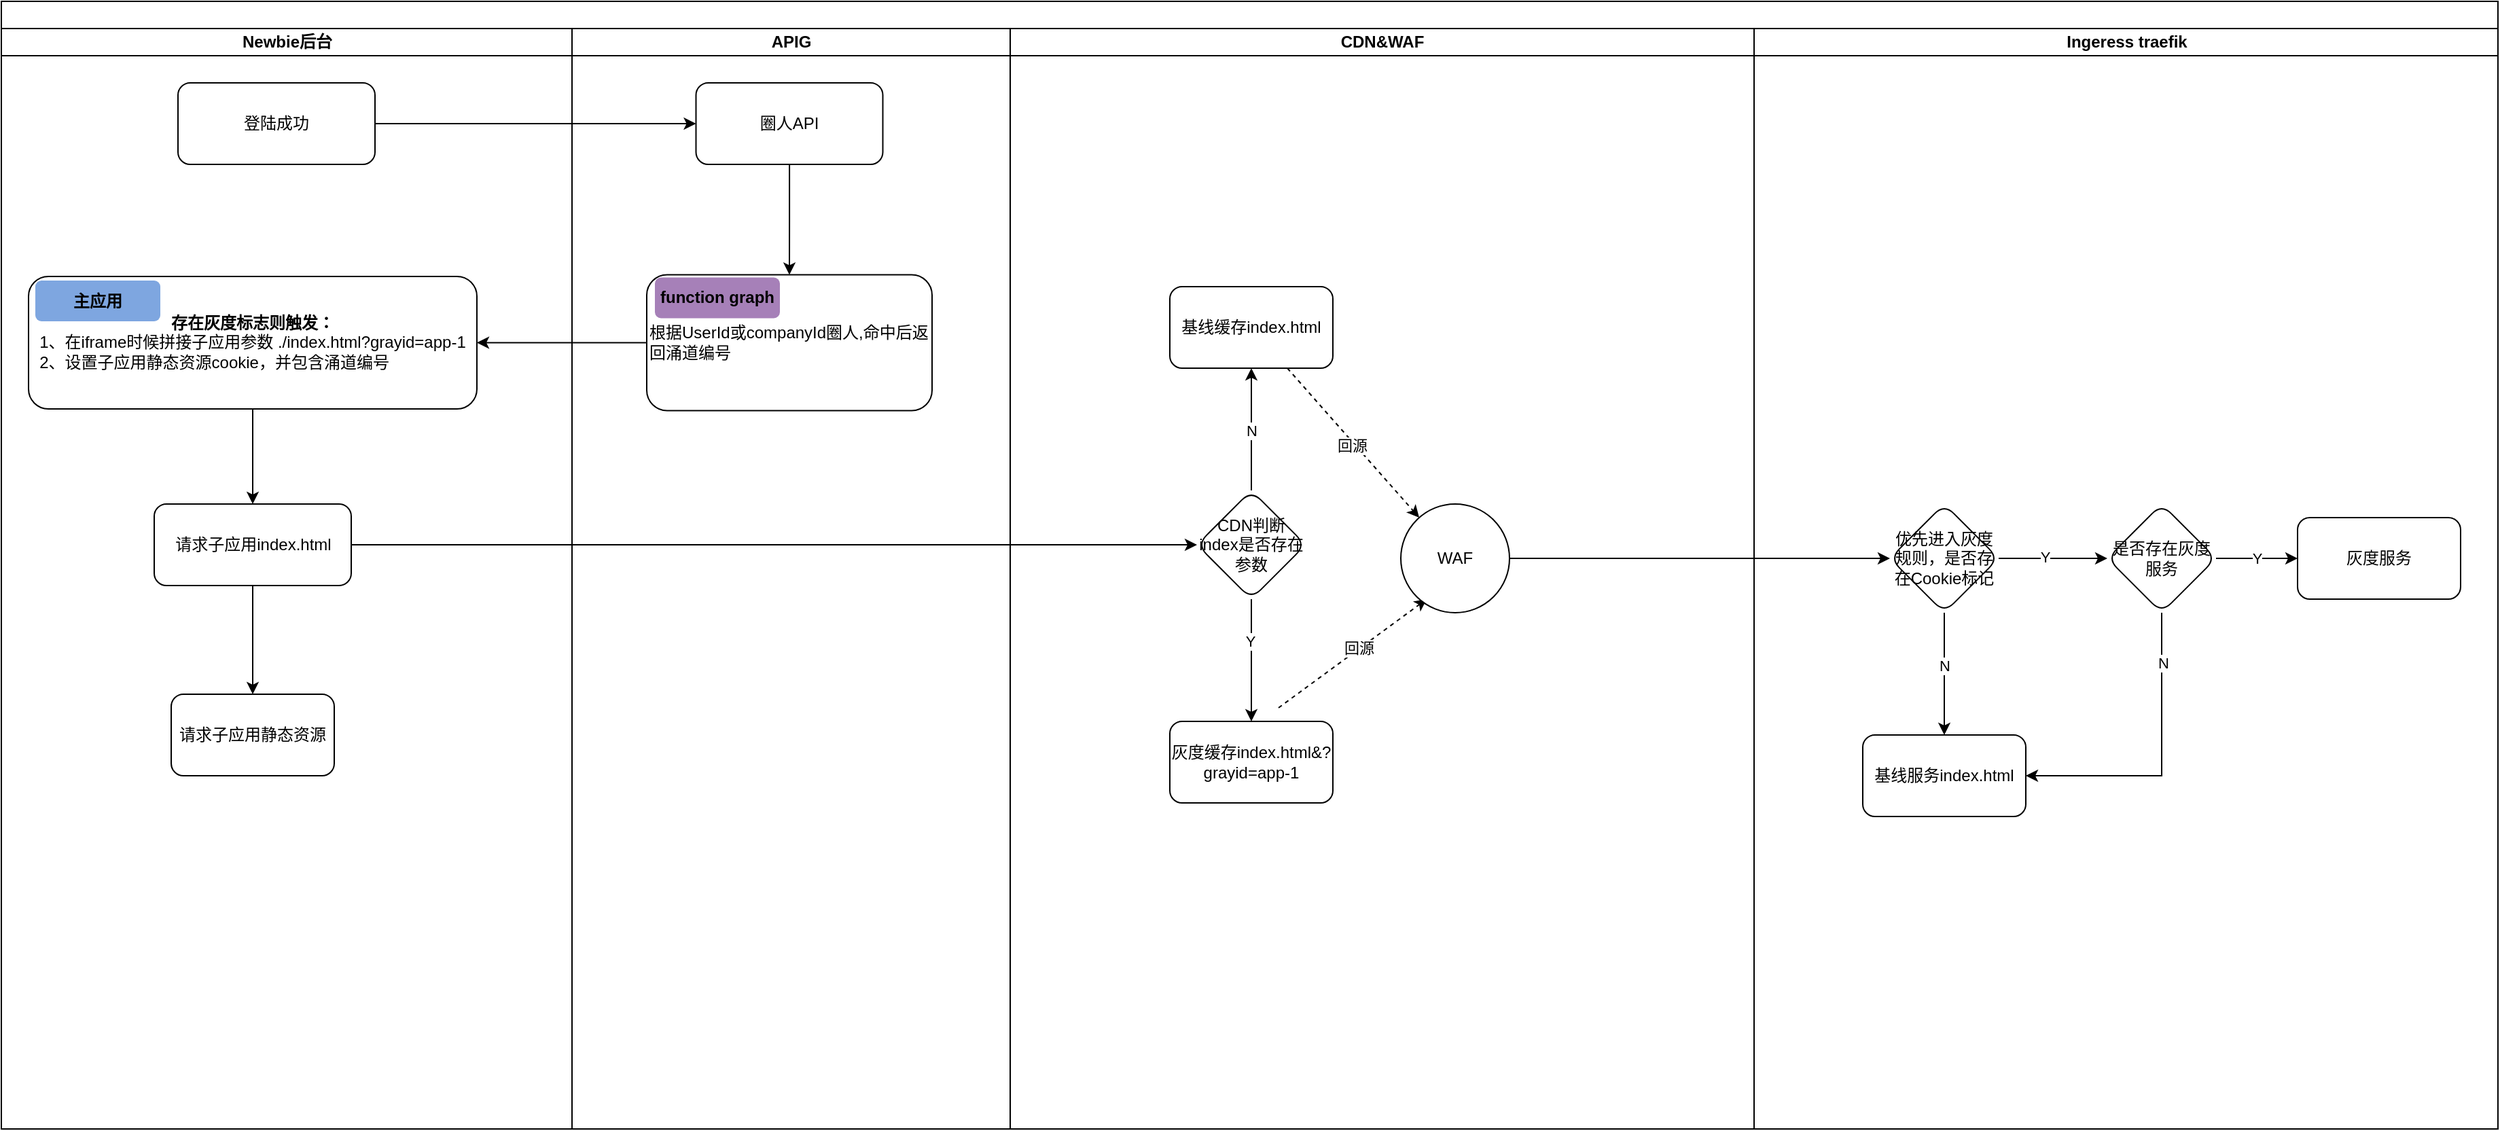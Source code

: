 <mxfile version="22.1.18" type="github">
  <diagram name="Page-1" id="Ulmcyo-dOca-As2Rgz6d">
    <mxGraphModel dx="954" dy="527" grid="1" gridSize="10" guides="1" tooltips="1" connect="1" arrows="1" fold="1" page="1" pageScale="1" pageWidth="850" pageHeight="1100" math="0" shadow="0">
      <root>
        <mxCell id="0" />
        <mxCell id="1" parent="0" />
        <mxCell id="g04L9J98OtsmlWhFjVlN-1" value="" style="swimlane;childLayout=stackLayout;resizeParent=1;resizeParentMax=0;startSize=20;html=1;" vertex="1" parent="1">
          <mxGeometry x="60" y="10" width="1837.5" height="830" as="geometry" />
        </mxCell>
        <mxCell id="g04L9J98OtsmlWhFjVlN-9" value="" style="edgeStyle=orthogonalEdgeStyle;rounded=0;orthogonalLoop=1;jettySize=auto;html=1;" edge="1" parent="g04L9J98OtsmlWhFjVlN-1" source="g04L9J98OtsmlWhFjVlN-5" target="g04L9J98OtsmlWhFjVlN-8">
          <mxGeometry relative="1" as="geometry" />
        </mxCell>
        <mxCell id="g04L9J98OtsmlWhFjVlN-17" value="" style="edgeStyle=orthogonalEdgeStyle;rounded=0;orthogonalLoop=1;jettySize=auto;html=1;" edge="1" parent="g04L9J98OtsmlWhFjVlN-1" source="g04L9J98OtsmlWhFjVlN-12" target="g04L9J98OtsmlWhFjVlN-16">
          <mxGeometry relative="1" as="geometry" />
        </mxCell>
        <mxCell id="g04L9J98OtsmlWhFjVlN-2" value="Newbie后台" style="swimlane;startSize=20;html=1;" vertex="1" parent="g04L9J98OtsmlWhFjVlN-1">
          <mxGeometry y="20" width="420" height="810" as="geometry" />
        </mxCell>
        <mxCell id="g04L9J98OtsmlWhFjVlN-5" value="登陆成功" style="rounded=1;whiteSpace=wrap;html=1;" vertex="1" parent="g04L9J98OtsmlWhFjVlN-2">
          <mxGeometry x="130" y="40" width="145" height="60" as="geometry" />
        </mxCell>
        <mxCell id="g04L9J98OtsmlWhFjVlN-74" style="edgeStyle=orthogonalEdgeStyle;rounded=0;orthogonalLoop=1;jettySize=auto;html=1;entryX=0.5;entryY=0;entryDx=0;entryDy=0;" edge="1" parent="g04L9J98OtsmlWhFjVlN-2" source="g04L9J98OtsmlWhFjVlN-16" target="g04L9J98OtsmlWhFjVlN-53">
          <mxGeometry relative="1" as="geometry">
            <mxPoint x="185" y="340" as="targetPoint" />
          </mxGeometry>
        </mxCell>
        <mxCell id="g04L9J98OtsmlWhFjVlN-16" value="&lt;font style=&quot;font-size: 12px;&quot;&gt;&lt;b&gt;存在灰度标志则触发：&lt;br&gt;&lt;div style=&quot;text-align: left;&quot;&gt;&lt;span style=&quot;background-color: initial; font-weight: normal;&quot;&gt;1、在iframe时候拼接子应用参数 ./index.html?grayid=app-1&lt;/span&gt;&lt;/div&gt;&lt;/b&gt;&lt;/font&gt;&lt;div style=&quot;text-align: left;&quot;&gt;&lt;span style=&quot;background-color: initial;&quot;&gt;2、设置子应用静态资源cookie，并包含&lt;/span&gt;&lt;span style=&quot;background-color: initial;&quot;&gt;涌道编号&lt;/span&gt;&lt;/div&gt;" style="whiteSpace=wrap;html=1;rounded=1;" vertex="1" parent="g04L9J98OtsmlWhFjVlN-2">
          <mxGeometry x="20" y="182.5" width="330" height="97.5" as="geometry" />
        </mxCell>
        <mxCell id="g04L9J98OtsmlWhFjVlN-130" value="" style="edgeStyle=orthogonalEdgeStyle;rounded=0;orthogonalLoop=1;jettySize=auto;html=1;" edge="1" parent="g04L9J98OtsmlWhFjVlN-2" source="g04L9J98OtsmlWhFjVlN-53" target="g04L9J98OtsmlWhFjVlN-129">
          <mxGeometry relative="1" as="geometry" />
        </mxCell>
        <mxCell id="g04L9J98OtsmlWhFjVlN-53" value="请求子应用index.html" style="rounded=1;whiteSpace=wrap;html=1;" vertex="1" parent="g04L9J98OtsmlWhFjVlN-2">
          <mxGeometry x="112.5" y="350" width="145" height="60" as="geometry" />
        </mxCell>
        <mxCell id="g04L9J98OtsmlWhFjVlN-54" value="&lt;b&gt;主应用&lt;/b&gt;" style="text;html=1;strokeColor=none;fillColor=#7EA6E0;align=center;verticalAlign=middle;whiteSpace=wrap;rounded=1;" vertex="1" parent="g04L9J98OtsmlWhFjVlN-2">
          <mxGeometry x="25" y="185.5" width="92" height="30" as="geometry" />
        </mxCell>
        <mxCell id="g04L9J98OtsmlWhFjVlN-129" value="请求子应用静态资源" style="whiteSpace=wrap;html=1;rounded=1;" vertex="1" parent="g04L9J98OtsmlWhFjVlN-2">
          <mxGeometry x="125" y="490" width="120" height="60" as="geometry" />
        </mxCell>
        <mxCell id="g04L9J98OtsmlWhFjVlN-3" value="APIG" style="swimlane;startSize=20;html=1;" vertex="1" parent="g04L9J98OtsmlWhFjVlN-1">
          <mxGeometry x="420" y="20" width="322.5" height="810" as="geometry" />
        </mxCell>
        <mxCell id="g04L9J98OtsmlWhFjVlN-13" value="" style="edgeStyle=orthogonalEdgeStyle;rounded=0;orthogonalLoop=1;jettySize=auto;html=1;" edge="1" parent="g04L9J98OtsmlWhFjVlN-3" source="g04L9J98OtsmlWhFjVlN-8" target="g04L9J98OtsmlWhFjVlN-12">
          <mxGeometry relative="1" as="geometry" />
        </mxCell>
        <mxCell id="g04L9J98OtsmlWhFjVlN-8" value="圈人API" style="rounded=1;whiteSpace=wrap;html=1;" vertex="1" parent="g04L9J98OtsmlWhFjVlN-3">
          <mxGeometry x="91.25" y="40" width="137.5" height="60" as="geometry" />
        </mxCell>
        <mxCell id="g04L9J98OtsmlWhFjVlN-12" value="根据UserId或companyId圈人,命中后返回涌道编号" style="rounded=1;whiteSpace=wrap;html=1;align=left;" vertex="1" parent="g04L9J98OtsmlWhFjVlN-3">
          <mxGeometry x="55" y="181.25" width="210" height="100" as="geometry" />
        </mxCell>
        <mxCell id="g04L9J98OtsmlWhFjVlN-15" value="&lt;b&gt;function graph&lt;/b&gt;" style="text;html=1;strokeColor=none;fillColor=#A680B8;align=center;verticalAlign=middle;whiteSpace=wrap;rounded=1;" vertex="1" parent="g04L9J98OtsmlWhFjVlN-3">
          <mxGeometry x="61" y="183.25" width="92" height="30" as="geometry" />
        </mxCell>
        <mxCell id="g04L9J98OtsmlWhFjVlN-72" value="" style="edgeStyle=orthogonalEdgeStyle;rounded=0;orthogonalLoop=1;jettySize=auto;html=1;" edge="1" parent="g04L9J98OtsmlWhFjVlN-1" source="g04L9J98OtsmlWhFjVlN-53" target="g04L9J98OtsmlWhFjVlN-71">
          <mxGeometry relative="1" as="geometry" />
        </mxCell>
        <mxCell id="g04L9J98OtsmlWhFjVlN-48" value="CDN&amp;amp;WAF" style="swimlane;startSize=20;html=1;" vertex="1" parent="g04L9J98OtsmlWhFjVlN-1">
          <mxGeometry x="742.5" y="20" width="547.5" height="810" as="geometry" />
        </mxCell>
        <mxCell id="g04L9J98OtsmlWhFjVlN-86" value="" style="edgeStyle=orthogonalEdgeStyle;rounded=0;orthogonalLoop=1;jettySize=auto;html=1;" edge="1" parent="g04L9J98OtsmlWhFjVlN-48" source="g04L9J98OtsmlWhFjVlN-71" target="g04L9J98OtsmlWhFjVlN-85">
          <mxGeometry relative="1" as="geometry" />
        </mxCell>
        <mxCell id="g04L9J98OtsmlWhFjVlN-87" value="Y" style="edgeLabel;html=1;align=center;verticalAlign=middle;resizable=0;points=[];" vertex="1" connectable="0" parent="g04L9J98OtsmlWhFjVlN-86">
          <mxGeometry x="-0.311" y="-1" relative="1" as="geometry">
            <mxPoint as="offset" />
          </mxGeometry>
        </mxCell>
        <mxCell id="g04L9J98OtsmlWhFjVlN-138" value="" style="edgeStyle=orthogonalEdgeStyle;rounded=0;orthogonalLoop=1;jettySize=auto;html=1;" edge="1" parent="g04L9J98OtsmlWhFjVlN-48" source="g04L9J98OtsmlWhFjVlN-71" target="g04L9J98OtsmlWhFjVlN-137">
          <mxGeometry relative="1" as="geometry" />
        </mxCell>
        <mxCell id="g04L9J98OtsmlWhFjVlN-139" value="N" style="edgeLabel;html=1;align=center;verticalAlign=middle;resizable=0;points=[];" vertex="1" connectable="0" parent="g04L9J98OtsmlWhFjVlN-138">
          <mxGeometry x="-0.022" relative="1" as="geometry">
            <mxPoint as="offset" />
          </mxGeometry>
        </mxCell>
        <mxCell id="g04L9J98OtsmlWhFjVlN-71" value="CDN判断index是否存在参数" style="rhombus;whiteSpace=wrap;html=1;rounded=1;" vertex="1" parent="g04L9J98OtsmlWhFjVlN-48">
          <mxGeometry x="137.5" y="340" width="80" height="80" as="geometry" />
        </mxCell>
        <mxCell id="g04L9J98OtsmlWhFjVlN-148" style="rounded=0;orthogonalLoop=1;jettySize=auto;html=1;entryX=0.5;entryY=1;entryDx=0;entryDy=0;dashed=1;" edge="1" parent="g04L9J98OtsmlWhFjVlN-48">
          <mxGeometry relative="1" as="geometry">
            <mxPoint x="197.499" y="500" as="sourcePoint" />
            <mxPoint x="306.59" y="420" as="targetPoint" />
          </mxGeometry>
        </mxCell>
        <mxCell id="g04L9J98OtsmlWhFjVlN-153" value="回源" style="edgeLabel;html=1;align=center;verticalAlign=middle;resizable=0;points=[];" vertex="1" connectable="0" parent="g04L9J98OtsmlWhFjVlN-148">
          <mxGeometry x="0.09" y="1" relative="1" as="geometry">
            <mxPoint as="offset" />
          </mxGeometry>
        </mxCell>
        <mxCell id="g04L9J98OtsmlWhFjVlN-85" value="灰度缓存index.html&amp;amp;?grayid=app-1" style="whiteSpace=wrap;html=1;rounded=1;" vertex="1" parent="g04L9J98OtsmlWhFjVlN-48">
          <mxGeometry x="117.5" y="510" width="120" height="60" as="geometry" />
        </mxCell>
        <mxCell id="g04L9J98OtsmlWhFjVlN-146" value="" style="rounded=0;orthogonalLoop=1;jettySize=auto;html=1;dashed=1;" edge="1" parent="g04L9J98OtsmlWhFjVlN-48" source="g04L9J98OtsmlWhFjVlN-137" target="g04L9J98OtsmlWhFjVlN-145">
          <mxGeometry relative="1" as="geometry" />
        </mxCell>
        <mxCell id="g04L9J98OtsmlWhFjVlN-147" value="回源" style="edgeLabel;html=1;align=center;verticalAlign=middle;resizable=0;points=[];" vertex="1" connectable="0" parent="g04L9J98OtsmlWhFjVlN-146">
          <mxGeometry y="-2" relative="1" as="geometry">
            <mxPoint as="offset" />
          </mxGeometry>
        </mxCell>
        <mxCell id="g04L9J98OtsmlWhFjVlN-137" value="基线缓存index.html" style="whiteSpace=wrap;html=1;rounded=1;" vertex="1" parent="g04L9J98OtsmlWhFjVlN-48">
          <mxGeometry x="117.5" y="190" width="120" height="60" as="geometry" />
        </mxCell>
        <mxCell id="g04L9J98OtsmlWhFjVlN-145" value="WAF" style="ellipse;whiteSpace=wrap;html=1;rounded=1;" vertex="1" parent="g04L9J98OtsmlWhFjVlN-48">
          <mxGeometry x="287.5" y="350" width="80" height="80" as="geometry" />
        </mxCell>
        <mxCell id="g04L9J98OtsmlWhFjVlN-261" style="edgeStyle=orthogonalEdgeStyle;rounded=0;orthogonalLoop=1;jettySize=auto;html=1;entryX=0;entryY=0.5;entryDx=0;entryDy=0;" edge="1" parent="g04L9J98OtsmlWhFjVlN-1" source="g04L9J98OtsmlWhFjVlN-145" target="g04L9J98OtsmlWhFjVlN-255">
          <mxGeometry relative="1" as="geometry" />
        </mxCell>
        <mxCell id="g04L9J98OtsmlWhFjVlN-238" value="Ingeress traefik" style="swimlane;startSize=20;html=1;" vertex="1" parent="g04L9J98OtsmlWhFjVlN-1">
          <mxGeometry x="1290" y="20" width="547.5" height="810" as="geometry" />
        </mxCell>
        <mxCell id="g04L9J98OtsmlWhFjVlN-255" value="优先进入灰度规则，是否存在Cookie标记" style="rhombus;whiteSpace=wrap;html=1;rounded=1;" vertex="1" parent="g04L9J98OtsmlWhFjVlN-238">
          <mxGeometry x="100" y="350" width="80" height="80" as="geometry" />
        </mxCell>
        <mxCell id="g04L9J98OtsmlWhFjVlN-256" value="基线服务index.html" style="whiteSpace=wrap;html=1;rounded=1;" vertex="1" parent="g04L9J98OtsmlWhFjVlN-238">
          <mxGeometry x="80" y="520" width="120" height="60" as="geometry" />
        </mxCell>
        <mxCell id="g04L9J98OtsmlWhFjVlN-251" value="" style="edgeStyle=orthogonalEdgeStyle;rounded=0;orthogonalLoop=1;jettySize=auto;html=1;" edge="1" parent="g04L9J98OtsmlWhFjVlN-238" source="g04L9J98OtsmlWhFjVlN-255" target="g04L9J98OtsmlWhFjVlN-256">
          <mxGeometry relative="1" as="geometry" />
        </mxCell>
        <mxCell id="g04L9J98OtsmlWhFjVlN-252" value="N" style="edgeLabel;html=1;align=center;verticalAlign=middle;resizable=0;points=[];" vertex="1" connectable="0" parent="g04L9J98OtsmlWhFjVlN-251">
          <mxGeometry x="-0.133" relative="1" as="geometry">
            <mxPoint as="offset" />
          </mxGeometry>
        </mxCell>
        <mxCell id="g04L9J98OtsmlWhFjVlN-257" style="edgeStyle=orthogonalEdgeStyle;rounded=0;orthogonalLoop=1;jettySize=auto;html=1;entryX=1;entryY=0.5;entryDx=0;entryDy=0;" edge="1" parent="g04L9J98OtsmlWhFjVlN-238" source="g04L9J98OtsmlWhFjVlN-259" target="g04L9J98OtsmlWhFjVlN-256">
          <mxGeometry relative="1" as="geometry">
            <Array as="points">
              <mxPoint x="300" y="550" />
            </Array>
          </mxGeometry>
        </mxCell>
        <mxCell id="g04L9J98OtsmlWhFjVlN-262" value="N" style="edgeLabel;html=1;align=center;verticalAlign=middle;resizable=0;points=[];" vertex="1" connectable="0" parent="g04L9J98OtsmlWhFjVlN-257">
          <mxGeometry x="-0.664" y="1" relative="1" as="geometry">
            <mxPoint as="offset" />
          </mxGeometry>
        </mxCell>
        <mxCell id="g04L9J98OtsmlWhFjVlN-259" value="是否存在灰度服务" style="rhombus;whiteSpace=wrap;html=1;rounded=1;" vertex="1" parent="g04L9J98OtsmlWhFjVlN-238">
          <mxGeometry x="260" y="350" width="80" height="80" as="geometry" />
        </mxCell>
        <mxCell id="g04L9J98OtsmlWhFjVlN-253" value="" style="edgeStyle=orthogonalEdgeStyle;rounded=0;orthogonalLoop=1;jettySize=auto;html=1;" edge="1" parent="g04L9J98OtsmlWhFjVlN-238" source="g04L9J98OtsmlWhFjVlN-255" target="g04L9J98OtsmlWhFjVlN-259">
          <mxGeometry relative="1" as="geometry" />
        </mxCell>
        <mxCell id="g04L9J98OtsmlWhFjVlN-254" value="Y" style="edgeLabel;html=1;align=center;verticalAlign=middle;resizable=0;points=[];" vertex="1" connectable="0" parent="g04L9J98OtsmlWhFjVlN-253">
          <mxGeometry x="-0.15" y="1" relative="1" as="geometry">
            <mxPoint as="offset" />
          </mxGeometry>
        </mxCell>
        <mxCell id="g04L9J98OtsmlWhFjVlN-260" value="灰度服务" style="whiteSpace=wrap;html=1;rounded=1;" vertex="1" parent="g04L9J98OtsmlWhFjVlN-238">
          <mxGeometry x="400" y="360" width="120" height="60" as="geometry" />
        </mxCell>
        <mxCell id="g04L9J98OtsmlWhFjVlN-258" value="Y" style="edgeStyle=orthogonalEdgeStyle;rounded=0;orthogonalLoop=1;jettySize=auto;html=1;" edge="1" parent="g04L9J98OtsmlWhFjVlN-238" source="g04L9J98OtsmlWhFjVlN-259" target="g04L9J98OtsmlWhFjVlN-260">
          <mxGeometry relative="1" as="geometry" />
        </mxCell>
      </root>
    </mxGraphModel>
  </diagram>
</mxfile>
